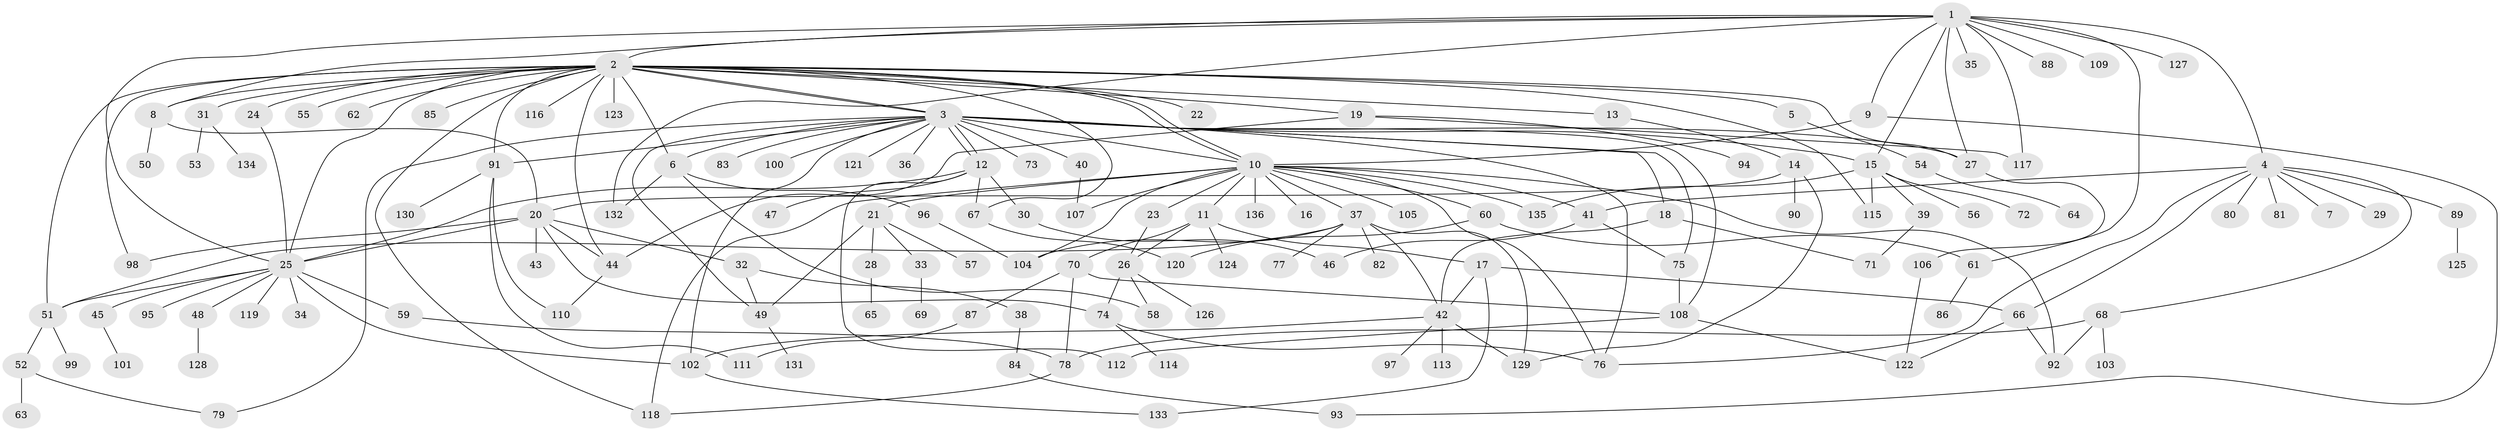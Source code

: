 // coarse degree distribution, {14: 0.010526315789473684, 25: 0.010526315789473684, 23: 0.010526315789473684, 10: 0.010526315789473684, 2: 0.21052631578947367, 5: 0.031578947368421054, 1: 0.43157894736842106, 4: 0.11578947368421053, 3: 0.09473684210526316, 19: 0.010526315789473684, 6: 0.021052631578947368, 7: 0.010526315789473684, 9: 0.021052631578947368, 13: 0.010526315789473684}
// Generated by graph-tools (version 1.1) at 2025/18/03/04/25 18:18:17]
// undirected, 136 vertices, 201 edges
graph export_dot {
graph [start="1"]
  node [color=gray90,style=filled];
  1;
  2;
  3;
  4;
  5;
  6;
  7;
  8;
  9;
  10;
  11;
  12;
  13;
  14;
  15;
  16;
  17;
  18;
  19;
  20;
  21;
  22;
  23;
  24;
  25;
  26;
  27;
  28;
  29;
  30;
  31;
  32;
  33;
  34;
  35;
  36;
  37;
  38;
  39;
  40;
  41;
  42;
  43;
  44;
  45;
  46;
  47;
  48;
  49;
  50;
  51;
  52;
  53;
  54;
  55;
  56;
  57;
  58;
  59;
  60;
  61;
  62;
  63;
  64;
  65;
  66;
  67;
  68;
  69;
  70;
  71;
  72;
  73;
  74;
  75;
  76;
  77;
  78;
  79;
  80;
  81;
  82;
  83;
  84;
  85;
  86;
  87;
  88;
  89;
  90;
  91;
  92;
  93;
  94;
  95;
  96;
  97;
  98;
  99;
  100;
  101;
  102;
  103;
  104;
  105;
  106;
  107;
  108;
  109;
  110;
  111;
  112;
  113;
  114;
  115;
  116;
  117;
  118;
  119;
  120;
  121;
  122;
  123;
  124;
  125;
  126;
  127;
  128;
  129;
  130;
  131;
  132;
  133;
  134;
  135;
  136;
  1 -- 2;
  1 -- 4;
  1 -- 8;
  1 -- 9;
  1 -- 15;
  1 -- 25;
  1 -- 27;
  1 -- 35;
  1 -- 61;
  1 -- 88;
  1 -- 109;
  1 -- 117;
  1 -- 127;
  1 -- 132;
  2 -- 3;
  2 -- 3;
  2 -- 5;
  2 -- 6;
  2 -- 8;
  2 -- 10;
  2 -- 10;
  2 -- 13;
  2 -- 19;
  2 -- 22;
  2 -- 24;
  2 -- 25;
  2 -- 27;
  2 -- 31;
  2 -- 44;
  2 -- 51;
  2 -- 55;
  2 -- 62;
  2 -- 67;
  2 -- 85;
  2 -- 91;
  2 -- 98;
  2 -- 115;
  2 -- 116;
  2 -- 118;
  2 -- 123;
  3 -- 6;
  3 -- 10;
  3 -- 12;
  3 -- 12;
  3 -- 15;
  3 -- 18;
  3 -- 27;
  3 -- 36;
  3 -- 40;
  3 -- 49;
  3 -- 73;
  3 -- 75;
  3 -- 76;
  3 -- 79;
  3 -- 83;
  3 -- 91;
  3 -- 100;
  3 -- 102;
  3 -- 108;
  3 -- 121;
  4 -- 7;
  4 -- 29;
  4 -- 41;
  4 -- 66;
  4 -- 68;
  4 -- 76;
  4 -- 80;
  4 -- 81;
  4 -- 89;
  5 -- 54;
  6 -- 58;
  6 -- 96;
  6 -- 132;
  8 -- 20;
  8 -- 50;
  9 -- 10;
  9 -- 93;
  10 -- 11;
  10 -- 16;
  10 -- 21;
  10 -- 23;
  10 -- 37;
  10 -- 41;
  10 -- 60;
  10 -- 76;
  10 -- 92;
  10 -- 104;
  10 -- 105;
  10 -- 107;
  10 -- 118;
  10 -- 135;
  10 -- 136;
  11 -- 17;
  11 -- 26;
  11 -- 70;
  11 -- 124;
  12 -- 25;
  12 -- 30;
  12 -- 47;
  12 -- 67;
  12 -- 112;
  13 -- 14;
  14 -- 20;
  14 -- 90;
  14 -- 129;
  15 -- 39;
  15 -- 56;
  15 -- 72;
  15 -- 115;
  15 -- 135;
  17 -- 42;
  17 -- 66;
  17 -- 133;
  18 -- 42;
  18 -- 71;
  19 -- 44;
  19 -- 94;
  19 -- 117;
  20 -- 25;
  20 -- 32;
  20 -- 43;
  20 -- 44;
  20 -- 74;
  20 -- 98;
  21 -- 28;
  21 -- 33;
  21 -- 49;
  21 -- 57;
  23 -- 26;
  24 -- 25;
  25 -- 34;
  25 -- 45;
  25 -- 48;
  25 -- 51;
  25 -- 59;
  25 -- 95;
  25 -- 102;
  25 -- 119;
  26 -- 58;
  26 -- 74;
  26 -- 126;
  27 -- 106;
  28 -- 65;
  30 -- 46;
  31 -- 53;
  31 -- 134;
  32 -- 38;
  32 -- 49;
  33 -- 69;
  37 -- 42;
  37 -- 51;
  37 -- 77;
  37 -- 82;
  37 -- 104;
  37 -- 129;
  38 -- 84;
  39 -- 71;
  40 -- 107;
  41 -- 46;
  41 -- 75;
  42 -- 97;
  42 -- 102;
  42 -- 113;
  42 -- 129;
  44 -- 110;
  45 -- 101;
  48 -- 128;
  49 -- 131;
  51 -- 52;
  51 -- 99;
  52 -- 63;
  52 -- 79;
  54 -- 64;
  59 -- 78;
  60 -- 61;
  60 -- 120;
  61 -- 86;
  66 -- 92;
  66 -- 122;
  67 -- 120;
  68 -- 78;
  68 -- 92;
  68 -- 103;
  70 -- 78;
  70 -- 87;
  70 -- 108;
  74 -- 76;
  74 -- 114;
  75 -- 108;
  78 -- 118;
  84 -- 93;
  87 -- 111;
  89 -- 125;
  91 -- 110;
  91 -- 111;
  91 -- 130;
  96 -- 104;
  102 -- 133;
  106 -- 122;
  108 -- 112;
  108 -- 122;
}

